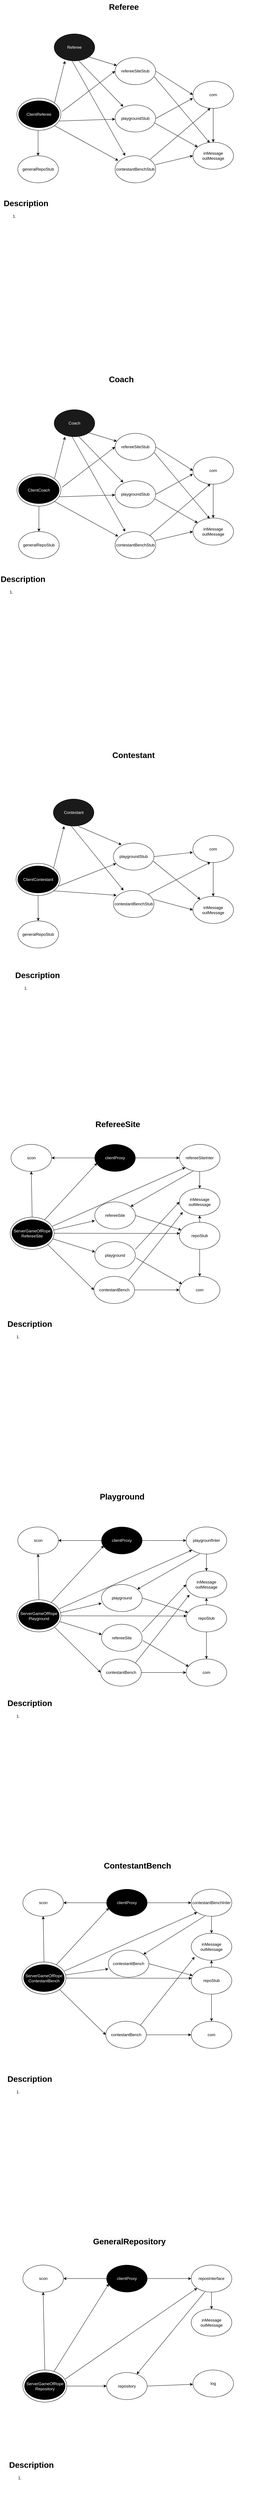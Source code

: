 <mxfile version="24.2.3" type="device">
  <diagram name="Page-1" id="NvhE_Qb75Aoejws6Ce-A">
    <mxGraphModel dx="1335" dy="857" grid="1" gridSize="10" guides="1" tooltips="1" connect="1" arrows="1" fold="1" page="1" pageScale="1" pageWidth="850" pageHeight="1100" math="0" shadow="0">
      <root>
        <mxCell id="0" />
        <mxCell id="1" parent="0" />
        <mxCell id="X3aFYsN9jhFLCXPKWDU9-2" value="" style="ellipse;whiteSpace=wrap;html=1;" vertex="1" parent="1">
          <mxGeometry x="90" y="300" width="130" height="95" as="geometry" />
        </mxCell>
        <mxCell id="X3aFYsN9jhFLCXPKWDU9-1" value="ClientReferee" style="ellipse;whiteSpace=wrap;html=1;strokeColor=default;fillColor=#000000;fontColor=#FFFFFF;" vertex="1" parent="1">
          <mxGeometry x="95" y="307.5" width="120" height="80" as="geometry" />
        </mxCell>
        <mxCell id="X3aFYsN9jhFLCXPKWDU9-4" value="Referee" style="ellipse;whiteSpace=wrap;html=1;fontColor=#FFFFFF;fillColor=#1A1A1A;" vertex="1" parent="1">
          <mxGeometry x="200" y="110" width="120" height="80" as="geometry" />
        </mxCell>
        <mxCell id="X3aFYsN9jhFLCXPKWDU9-5" value="" style="endArrow=classic;html=1;rounded=0;entryX=0.267;entryY=1.002;entryDx=0;entryDy=0;entryPerimeter=0;exitX=1;exitY=0;exitDx=0;exitDy=0;" edge="1" parent="1" source="X3aFYsN9jhFLCXPKWDU9-2" target="X3aFYsN9jhFLCXPKWDU9-4">
          <mxGeometry width="50" height="50" relative="1" as="geometry">
            <mxPoint x="400" y="460" as="sourcePoint" />
            <mxPoint x="450" y="410" as="targetPoint" />
          </mxGeometry>
        </mxCell>
        <mxCell id="X3aFYsN9jhFLCXPKWDU9-6" value="refereeSiteStub" style="ellipse;whiteSpace=wrap;html=1;" vertex="1" parent="1">
          <mxGeometry x="380" y="180" width="120" height="80" as="geometry" />
        </mxCell>
        <mxCell id="X3aFYsN9jhFLCXPKWDU9-7" value="playgroundStub" style="ellipse;whiteSpace=wrap;html=1;" vertex="1" parent="1">
          <mxGeometry x="380" y="320" width="120" height="80" as="geometry" />
        </mxCell>
        <mxCell id="X3aFYsN9jhFLCXPKWDU9-8" value="contestantBenchStub" style="ellipse;whiteSpace=wrap;html=1;" vertex="1" parent="1">
          <mxGeometry x="380" y="470" width="120" height="80" as="geometry" />
        </mxCell>
        <mxCell id="X3aFYsN9jhFLCXPKWDU9-80" style="edgeStyle=orthogonalEdgeStyle;rounded=0;orthogonalLoop=1;jettySize=auto;html=1;exitX=0.5;exitY=1;exitDx=0;exitDy=0;" edge="1" parent="1" source="X3aFYsN9jhFLCXPKWDU9-9" target="X3aFYsN9jhFLCXPKWDU9-10">
          <mxGeometry relative="1" as="geometry" />
        </mxCell>
        <mxCell id="X3aFYsN9jhFLCXPKWDU9-9" value="com" style="ellipse;whiteSpace=wrap;html=1;" vertex="1" parent="1">
          <mxGeometry x="610" y="250" width="120" height="80" as="geometry" />
        </mxCell>
        <mxCell id="X3aFYsN9jhFLCXPKWDU9-10" value="inMessage&lt;div&gt;outMessage&lt;/div&gt;" style="ellipse;whiteSpace=wrap;html=1;" vertex="1" parent="1">
          <mxGeometry x="610" y="430" width="120" height="80" as="geometry" />
        </mxCell>
        <mxCell id="X3aFYsN9jhFLCXPKWDU9-11" value="" style="endArrow=classic;html=1;rounded=0;exitX=1;exitY=1;exitDx=0;exitDy=0;" edge="1" parent="1" source="X3aFYsN9jhFLCXPKWDU9-4" target="X3aFYsN9jhFLCXPKWDU9-6">
          <mxGeometry width="50" height="50" relative="1" as="geometry">
            <mxPoint x="400" y="460" as="sourcePoint" />
            <mxPoint x="450" y="410" as="targetPoint" />
          </mxGeometry>
        </mxCell>
        <mxCell id="X3aFYsN9jhFLCXPKWDU9-12" value="" style="endArrow=classic;html=1;rounded=0;exitX=1.028;exitY=0.414;exitDx=0;exitDy=0;exitPerimeter=0;entryX=0;entryY=0.5;entryDx=0;entryDy=0;" edge="1" parent="1" source="X3aFYsN9jhFLCXPKWDU9-2" target="X3aFYsN9jhFLCXPKWDU9-6">
          <mxGeometry width="50" height="50" relative="1" as="geometry">
            <mxPoint x="400" y="460" as="sourcePoint" />
            <mxPoint x="450" y="410" as="targetPoint" />
          </mxGeometry>
        </mxCell>
        <mxCell id="X3aFYsN9jhFLCXPKWDU9-13" value="" style="endArrow=classic;html=1;rounded=0;exitX=1;exitY=0.75;exitDx=0;exitDy=0;exitPerimeter=0;" edge="1" parent="1" source="X3aFYsN9jhFLCXPKWDU9-1" target="X3aFYsN9jhFLCXPKWDU9-7">
          <mxGeometry width="50" height="50" relative="1" as="geometry">
            <mxPoint x="400" y="460" as="sourcePoint" />
            <mxPoint x="450" y="410" as="targetPoint" />
          </mxGeometry>
        </mxCell>
        <mxCell id="X3aFYsN9jhFLCXPKWDU9-14" value="" style="endArrow=classic;html=1;rounded=0;exitX=1;exitY=1;exitDx=0;exitDy=0;entryX=0.078;entryY=0.179;entryDx=0;entryDy=0;entryPerimeter=0;" edge="1" parent="1" source="X3aFYsN9jhFLCXPKWDU9-2" target="X3aFYsN9jhFLCXPKWDU9-8">
          <mxGeometry width="50" height="50" relative="1" as="geometry">
            <mxPoint x="400" y="460" as="sourcePoint" />
            <mxPoint x="450" y="410" as="targetPoint" />
          </mxGeometry>
        </mxCell>
        <mxCell id="X3aFYsN9jhFLCXPKWDU9-15" value="" style="endArrow=classic;html=1;rounded=0;exitX=0.611;exitY=1.002;exitDx=0;exitDy=0;exitPerimeter=0;entryX=0.202;entryY=0.063;entryDx=0;entryDy=0;entryPerimeter=0;" edge="1" parent="1" source="X3aFYsN9jhFLCXPKWDU9-4" target="X3aFYsN9jhFLCXPKWDU9-7">
          <mxGeometry width="50" height="50" relative="1" as="geometry">
            <mxPoint x="400" y="460" as="sourcePoint" />
            <mxPoint x="450" y="410" as="targetPoint" />
          </mxGeometry>
        </mxCell>
        <mxCell id="X3aFYsN9jhFLCXPKWDU9-16" value="" style="endArrow=classic;html=1;rounded=0;exitX=0.439;exitY=0.993;exitDx=0;exitDy=0;exitPerimeter=0;entryX=0.25;entryY=0;entryDx=0;entryDy=0;entryPerimeter=0;" edge="1" parent="1" source="X3aFYsN9jhFLCXPKWDU9-4" target="X3aFYsN9jhFLCXPKWDU9-8">
          <mxGeometry width="50" height="50" relative="1" as="geometry">
            <mxPoint x="400" y="460" as="sourcePoint" />
            <mxPoint x="450" y="410" as="targetPoint" />
          </mxGeometry>
        </mxCell>
        <mxCell id="X3aFYsN9jhFLCXPKWDU9-17" value="" style="endArrow=classic;html=1;rounded=0;exitX=1;exitY=0.5;exitDx=0;exitDy=0;entryX=0;entryY=0.5;entryDx=0;entryDy=0;" edge="1" parent="1" source="X3aFYsN9jhFLCXPKWDU9-6" target="X3aFYsN9jhFLCXPKWDU9-9">
          <mxGeometry width="50" height="50" relative="1" as="geometry">
            <mxPoint x="400" y="460" as="sourcePoint" />
            <mxPoint x="450" y="410" as="targetPoint" />
          </mxGeometry>
        </mxCell>
        <mxCell id="X3aFYsN9jhFLCXPKWDU9-18" value="" style="endArrow=classic;html=1;rounded=0;exitX=1;exitY=0.5;exitDx=0;exitDy=0;entryX=0;entryY=0.625;entryDx=0;entryDy=0;entryPerimeter=0;" edge="1" parent="1" source="X3aFYsN9jhFLCXPKWDU9-7" target="X3aFYsN9jhFLCXPKWDU9-9">
          <mxGeometry width="50" height="50" relative="1" as="geometry">
            <mxPoint x="400" y="460" as="sourcePoint" />
            <mxPoint x="450" y="410" as="targetPoint" />
          </mxGeometry>
        </mxCell>
        <mxCell id="X3aFYsN9jhFLCXPKWDU9-19" value="" style="endArrow=classic;html=1;rounded=0;exitX=0.967;exitY=0.711;exitDx=0;exitDy=0;exitPerimeter=0;entryX=0.413;entryY=0.021;entryDx=0;entryDy=0;entryPerimeter=0;" edge="1" parent="1" source="X3aFYsN9jhFLCXPKWDU9-6" target="X3aFYsN9jhFLCXPKWDU9-10">
          <mxGeometry width="50" height="50" relative="1" as="geometry">
            <mxPoint x="400" y="460" as="sourcePoint" />
            <mxPoint x="450" y="410" as="targetPoint" />
          </mxGeometry>
        </mxCell>
        <mxCell id="X3aFYsN9jhFLCXPKWDU9-20" value="" style="endArrow=classic;html=1;rounded=0;exitX=0.979;exitY=0.668;exitDx=0;exitDy=0;exitPerimeter=0;" edge="1" parent="1" source="X3aFYsN9jhFLCXPKWDU9-7" target="X3aFYsN9jhFLCXPKWDU9-10">
          <mxGeometry width="50" height="50" relative="1" as="geometry">
            <mxPoint x="400" y="460" as="sourcePoint" />
            <mxPoint x="450" y="410" as="targetPoint" />
          </mxGeometry>
        </mxCell>
        <mxCell id="X3aFYsN9jhFLCXPKWDU9-21" value="" style="endArrow=classic;html=1;rounded=0;exitX=0.991;exitY=0.33;exitDx=0;exitDy=0;exitPerimeter=0;entryX=0;entryY=0.5;entryDx=0;entryDy=0;" edge="1" parent="1" source="X3aFYsN9jhFLCXPKWDU9-8" target="X3aFYsN9jhFLCXPKWDU9-10">
          <mxGeometry width="50" height="50" relative="1" as="geometry">
            <mxPoint x="400" y="460" as="sourcePoint" />
            <mxPoint x="450" y="410" as="targetPoint" />
          </mxGeometry>
        </mxCell>
        <mxCell id="X3aFYsN9jhFLCXPKWDU9-22" value="" style="endArrow=classic;html=1;rounded=0;exitX=1;exitY=0;exitDx=0;exitDy=0;entryX=0.431;entryY=0.991;entryDx=0;entryDy=0;entryPerimeter=0;" edge="1" parent="1" source="X3aFYsN9jhFLCXPKWDU9-8" target="X3aFYsN9jhFLCXPKWDU9-9">
          <mxGeometry width="50" height="50" relative="1" as="geometry">
            <mxPoint x="400" y="460" as="sourcePoint" />
            <mxPoint x="450" y="410" as="targetPoint" />
          </mxGeometry>
        </mxCell>
        <mxCell id="X3aFYsN9jhFLCXPKWDU9-24" value="&lt;h1 style=&quot;margin-top: 0px;&quot;&gt;Referee&lt;/h1&gt;" style="text;html=1;whiteSpace=wrap;overflow=hidden;rounded=0;" vertex="1" parent="1">
          <mxGeometry x="360" y="10" width="95" height="40" as="geometry" />
        </mxCell>
        <mxCell id="X3aFYsN9jhFLCXPKWDU9-25" value="&lt;h1 style=&quot;margin-top: 0px;&quot;&gt;Description&lt;/h1&gt;&lt;div&gt;&lt;ol&gt;&lt;li&gt;&lt;br&gt;&lt;/li&gt;&lt;/ol&gt;&lt;/div&gt;" style="text;html=1;whiteSpace=wrap;overflow=hidden;rounded=0;" vertex="1" parent="1">
          <mxGeometry x="49" y="590" width="710" height="120" as="geometry" />
        </mxCell>
        <mxCell id="X3aFYsN9jhFLCXPKWDU9-26" value="" style="ellipse;whiteSpace=wrap;html=1;" vertex="1" parent="1">
          <mxGeometry x="90" y="1410" width="130" height="95" as="geometry" />
        </mxCell>
        <mxCell id="X3aFYsN9jhFLCXPKWDU9-27" value="ClientCoach" style="ellipse;whiteSpace=wrap;html=1;strokeColor=default;fillColor=#000000;fontColor=#FFFFFF;" vertex="1" parent="1">
          <mxGeometry x="95" y="1417.5" width="120" height="80" as="geometry" />
        </mxCell>
        <mxCell id="X3aFYsN9jhFLCXPKWDU9-28" value="Coach" style="ellipse;whiteSpace=wrap;html=1;fontColor=#FFFFFF;fillColor=#1A1A1A;" vertex="1" parent="1">
          <mxGeometry x="200" y="1220" width="120" height="80" as="geometry" />
        </mxCell>
        <mxCell id="X3aFYsN9jhFLCXPKWDU9-29" value="" style="endArrow=classic;html=1;rounded=0;entryX=0.267;entryY=1.002;entryDx=0;entryDy=0;entryPerimeter=0;exitX=1;exitY=0;exitDx=0;exitDy=0;" edge="1" parent="1" source="X3aFYsN9jhFLCXPKWDU9-26" target="X3aFYsN9jhFLCXPKWDU9-28">
          <mxGeometry width="50" height="50" relative="1" as="geometry">
            <mxPoint x="400" y="1570" as="sourcePoint" />
            <mxPoint x="450" y="1520" as="targetPoint" />
          </mxGeometry>
        </mxCell>
        <mxCell id="X3aFYsN9jhFLCXPKWDU9-30" value="refereeSiteStub" style="ellipse;whiteSpace=wrap;html=1;" vertex="1" parent="1">
          <mxGeometry x="380" y="1290" width="120" height="80" as="geometry" />
        </mxCell>
        <mxCell id="X3aFYsN9jhFLCXPKWDU9-31" value="playgroundStub" style="ellipse;whiteSpace=wrap;html=1;" vertex="1" parent="1">
          <mxGeometry x="380" y="1430" width="120" height="80" as="geometry" />
        </mxCell>
        <mxCell id="X3aFYsN9jhFLCXPKWDU9-32" value="contestantBenchStub" style="ellipse;whiteSpace=wrap;html=1;" vertex="1" parent="1">
          <mxGeometry x="380" y="1580" width="120" height="80" as="geometry" />
        </mxCell>
        <mxCell id="X3aFYsN9jhFLCXPKWDU9-81" style="edgeStyle=orthogonalEdgeStyle;rounded=0;orthogonalLoop=1;jettySize=auto;html=1;entryX=0.5;entryY=0;entryDx=0;entryDy=0;" edge="1" parent="1" source="X3aFYsN9jhFLCXPKWDU9-33" target="X3aFYsN9jhFLCXPKWDU9-34">
          <mxGeometry relative="1" as="geometry" />
        </mxCell>
        <mxCell id="X3aFYsN9jhFLCXPKWDU9-33" value="com" style="ellipse;whiteSpace=wrap;html=1;" vertex="1" parent="1">
          <mxGeometry x="610" y="1360" width="120" height="80" as="geometry" />
        </mxCell>
        <mxCell id="X3aFYsN9jhFLCXPKWDU9-34" value="inMessage&lt;div&gt;outMessage&lt;/div&gt;" style="ellipse;whiteSpace=wrap;html=1;" vertex="1" parent="1">
          <mxGeometry x="610" y="1540" width="120" height="80" as="geometry" />
        </mxCell>
        <mxCell id="X3aFYsN9jhFLCXPKWDU9-35" value="" style="endArrow=classic;html=1;rounded=0;exitX=1;exitY=1;exitDx=0;exitDy=0;" edge="1" parent="1" source="X3aFYsN9jhFLCXPKWDU9-28" target="X3aFYsN9jhFLCXPKWDU9-30">
          <mxGeometry width="50" height="50" relative="1" as="geometry">
            <mxPoint x="400" y="1570" as="sourcePoint" />
            <mxPoint x="450" y="1520" as="targetPoint" />
          </mxGeometry>
        </mxCell>
        <mxCell id="X3aFYsN9jhFLCXPKWDU9-36" value="" style="endArrow=classic;html=1;rounded=0;exitX=1.028;exitY=0.414;exitDx=0;exitDy=0;exitPerimeter=0;entryX=0;entryY=0.5;entryDx=0;entryDy=0;" edge="1" parent="1" source="X3aFYsN9jhFLCXPKWDU9-26" target="X3aFYsN9jhFLCXPKWDU9-30">
          <mxGeometry width="50" height="50" relative="1" as="geometry">
            <mxPoint x="400" y="1570" as="sourcePoint" />
            <mxPoint x="450" y="1520" as="targetPoint" />
          </mxGeometry>
        </mxCell>
        <mxCell id="X3aFYsN9jhFLCXPKWDU9-37" value="" style="endArrow=classic;html=1;rounded=0;exitX=1;exitY=0.75;exitDx=0;exitDy=0;exitPerimeter=0;" edge="1" parent="1" source="X3aFYsN9jhFLCXPKWDU9-27" target="X3aFYsN9jhFLCXPKWDU9-31">
          <mxGeometry width="50" height="50" relative="1" as="geometry">
            <mxPoint x="400" y="1570" as="sourcePoint" />
            <mxPoint x="450" y="1520" as="targetPoint" />
          </mxGeometry>
        </mxCell>
        <mxCell id="X3aFYsN9jhFLCXPKWDU9-38" value="" style="endArrow=classic;html=1;rounded=0;exitX=1;exitY=1;exitDx=0;exitDy=0;entryX=0.078;entryY=0.179;entryDx=0;entryDy=0;entryPerimeter=0;" edge="1" parent="1" source="X3aFYsN9jhFLCXPKWDU9-26" target="X3aFYsN9jhFLCXPKWDU9-32">
          <mxGeometry width="50" height="50" relative="1" as="geometry">
            <mxPoint x="400" y="1570" as="sourcePoint" />
            <mxPoint x="450" y="1520" as="targetPoint" />
          </mxGeometry>
        </mxCell>
        <mxCell id="X3aFYsN9jhFLCXPKWDU9-39" value="" style="endArrow=classic;html=1;rounded=0;exitX=0.611;exitY=1.002;exitDx=0;exitDy=0;exitPerimeter=0;entryX=0.202;entryY=0.063;entryDx=0;entryDy=0;entryPerimeter=0;" edge="1" parent="1" source="X3aFYsN9jhFLCXPKWDU9-28" target="X3aFYsN9jhFLCXPKWDU9-31">
          <mxGeometry width="50" height="50" relative="1" as="geometry">
            <mxPoint x="400" y="1570" as="sourcePoint" />
            <mxPoint x="450" y="1520" as="targetPoint" />
          </mxGeometry>
        </mxCell>
        <mxCell id="X3aFYsN9jhFLCXPKWDU9-40" value="" style="endArrow=classic;html=1;rounded=0;exitX=0.439;exitY=0.993;exitDx=0;exitDy=0;exitPerimeter=0;entryX=0.25;entryY=0;entryDx=0;entryDy=0;entryPerimeter=0;" edge="1" parent="1" source="X3aFYsN9jhFLCXPKWDU9-28" target="X3aFYsN9jhFLCXPKWDU9-32">
          <mxGeometry width="50" height="50" relative="1" as="geometry">
            <mxPoint x="400" y="1570" as="sourcePoint" />
            <mxPoint x="450" y="1520" as="targetPoint" />
          </mxGeometry>
        </mxCell>
        <mxCell id="X3aFYsN9jhFLCXPKWDU9-41" value="" style="endArrow=classic;html=1;rounded=0;exitX=1;exitY=0.5;exitDx=0;exitDy=0;entryX=0;entryY=0.5;entryDx=0;entryDy=0;" edge="1" parent="1" source="X3aFYsN9jhFLCXPKWDU9-30" target="X3aFYsN9jhFLCXPKWDU9-33">
          <mxGeometry width="50" height="50" relative="1" as="geometry">
            <mxPoint x="400" y="1570" as="sourcePoint" />
            <mxPoint x="450" y="1520" as="targetPoint" />
          </mxGeometry>
        </mxCell>
        <mxCell id="X3aFYsN9jhFLCXPKWDU9-42" value="" style="endArrow=classic;html=1;rounded=0;exitX=1;exitY=0.5;exitDx=0;exitDy=0;entryX=0;entryY=0.625;entryDx=0;entryDy=0;entryPerimeter=0;" edge="1" parent="1" source="X3aFYsN9jhFLCXPKWDU9-31" target="X3aFYsN9jhFLCXPKWDU9-33">
          <mxGeometry width="50" height="50" relative="1" as="geometry">
            <mxPoint x="400" y="1570" as="sourcePoint" />
            <mxPoint x="450" y="1520" as="targetPoint" />
          </mxGeometry>
        </mxCell>
        <mxCell id="X3aFYsN9jhFLCXPKWDU9-43" value="" style="endArrow=classic;html=1;rounded=0;exitX=0.967;exitY=0.711;exitDx=0;exitDy=0;exitPerimeter=0;entryX=0.413;entryY=0.021;entryDx=0;entryDy=0;entryPerimeter=0;" edge="1" parent="1" source="X3aFYsN9jhFLCXPKWDU9-30" target="X3aFYsN9jhFLCXPKWDU9-34">
          <mxGeometry width="50" height="50" relative="1" as="geometry">
            <mxPoint x="400" y="1570" as="sourcePoint" />
            <mxPoint x="450" y="1520" as="targetPoint" />
          </mxGeometry>
        </mxCell>
        <mxCell id="X3aFYsN9jhFLCXPKWDU9-44" value="" style="endArrow=classic;html=1;rounded=0;exitX=0.979;exitY=0.668;exitDx=0;exitDy=0;exitPerimeter=0;" edge="1" parent="1" source="X3aFYsN9jhFLCXPKWDU9-31" target="X3aFYsN9jhFLCXPKWDU9-34">
          <mxGeometry width="50" height="50" relative="1" as="geometry">
            <mxPoint x="400" y="1570" as="sourcePoint" />
            <mxPoint x="450" y="1520" as="targetPoint" />
          </mxGeometry>
        </mxCell>
        <mxCell id="X3aFYsN9jhFLCXPKWDU9-45" value="" style="endArrow=classic;html=1;rounded=0;exitX=0.991;exitY=0.33;exitDx=0;exitDy=0;exitPerimeter=0;entryX=0;entryY=0.5;entryDx=0;entryDy=0;" edge="1" parent="1" source="X3aFYsN9jhFLCXPKWDU9-32" target="X3aFYsN9jhFLCXPKWDU9-34">
          <mxGeometry width="50" height="50" relative="1" as="geometry">
            <mxPoint x="400" y="1570" as="sourcePoint" />
            <mxPoint x="450" y="1520" as="targetPoint" />
          </mxGeometry>
        </mxCell>
        <mxCell id="X3aFYsN9jhFLCXPKWDU9-46" value="" style="endArrow=classic;html=1;rounded=0;exitX=1;exitY=0;exitDx=0;exitDy=0;entryX=0.431;entryY=0.991;entryDx=0;entryDy=0;entryPerimeter=0;" edge="1" parent="1" source="X3aFYsN9jhFLCXPKWDU9-32" target="X3aFYsN9jhFLCXPKWDU9-33">
          <mxGeometry width="50" height="50" relative="1" as="geometry">
            <mxPoint x="400" y="1570" as="sourcePoint" />
            <mxPoint x="450" y="1520" as="targetPoint" />
          </mxGeometry>
        </mxCell>
        <mxCell id="X3aFYsN9jhFLCXPKWDU9-47" value="&lt;h1 style=&quot;margin-top: 0px;&quot;&gt;Coach&lt;/h1&gt;" style="text;html=1;whiteSpace=wrap;overflow=hidden;rounded=0;" vertex="1" parent="1">
          <mxGeometry x="360" y="1110" width="95" height="40" as="geometry" />
        </mxCell>
        <mxCell id="X3aFYsN9jhFLCXPKWDU9-49" value="&lt;h1 style=&quot;margin-top: 0px;&quot;&gt;Description&lt;/h1&gt;&lt;div&gt;&lt;ol&gt;&lt;li&gt;&lt;br&gt;&lt;/li&gt;&lt;/ol&gt;&lt;/div&gt;" style="text;html=1;whiteSpace=wrap;overflow=hidden;rounded=0;" vertex="1" parent="1">
          <mxGeometry x="40" y="1700" width="710" height="120" as="geometry" />
        </mxCell>
        <mxCell id="X3aFYsN9jhFLCXPKWDU9-50" value="" style="ellipse;whiteSpace=wrap;html=1;" vertex="1" parent="1">
          <mxGeometry x="87.5" y="2560" width="130" height="95" as="geometry" />
        </mxCell>
        <mxCell id="X3aFYsN9jhFLCXPKWDU9-51" value="ClientContestant" style="ellipse;whiteSpace=wrap;html=1;strokeColor=default;fillColor=#000000;fontColor=#FFFFFF;" vertex="1" parent="1">
          <mxGeometry x="92.5" y="2567.5" width="120" height="80" as="geometry" />
        </mxCell>
        <mxCell id="X3aFYsN9jhFLCXPKWDU9-52" value="Contestant" style="ellipse;whiteSpace=wrap;html=1;fontColor=#FFFFFF;fillColor=#1A1A1A;" vertex="1" parent="1">
          <mxGeometry x="197.5" y="2370" width="120" height="80" as="geometry" />
        </mxCell>
        <mxCell id="X3aFYsN9jhFLCXPKWDU9-53" value="" style="endArrow=classic;html=1;rounded=0;entryX=0.267;entryY=1.002;entryDx=0;entryDy=0;entryPerimeter=0;exitX=1;exitY=0;exitDx=0;exitDy=0;" edge="1" parent="1" source="X3aFYsN9jhFLCXPKWDU9-50" target="X3aFYsN9jhFLCXPKWDU9-52">
          <mxGeometry width="50" height="50" relative="1" as="geometry">
            <mxPoint x="397.5" y="2720" as="sourcePoint" />
            <mxPoint x="447.5" y="2670" as="targetPoint" />
          </mxGeometry>
        </mxCell>
        <mxCell id="X3aFYsN9jhFLCXPKWDU9-55" value="playgroundStub" style="ellipse;whiteSpace=wrap;html=1;" vertex="1" parent="1">
          <mxGeometry x="375" y="2500" width="120" height="80" as="geometry" />
        </mxCell>
        <mxCell id="X3aFYsN9jhFLCXPKWDU9-56" value="contestantBenchStub" style="ellipse;whiteSpace=wrap;html=1;" vertex="1" parent="1">
          <mxGeometry x="375" y="2640" width="120" height="80" as="geometry" />
        </mxCell>
        <mxCell id="X3aFYsN9jhFLCXPKWDU9-82" style="edgeStyle=orthogonalEdgeStyle;rounded=0;orthogonalLoop=1;jettySize=auto;html=1;" edge="1" parent="1" source="X3aFYsN9jhFLCXPKWDU9-57" target="X3aFYsN9jhFLCXPKWDU9-58">
          <mxGeometry relative="1" as="geometry" />
        </mxCell>
        <mxCell id="X3aFYsN9jhFLCXPKWDU9-57" value="com" style="ellipse;whiteSpace=wrap;html=1;" vertex="1" parent="1">
          <mxGeometry x="610" y="2477.5" width="120" height="80" as="geometry" />
        </mxCell>
        <mxCell id="X3aFYsN9jhFLCXPKWDU9-58" value="inMessage&lt;div&gt;outMessage&lt;/div&gt;" style="ellipse;whiteSpace=wrap;html=1;" vertex="1" parent="1">
          <mxGeometry x="610" y="2657.5" width="120" height="80" as="geometry" />
        </mxCell>
        <mxCell id="X3aFYsN9jhFLCXPKWDU9-61" value="" style="endArrow=classic;html=1;rounded=0;exitX=1;exitY=0.75;exitDx=0;exitDy=0;exitPerimeter=0;" edge="1" parent="1" source="X3aFYsN9jhFLCXPKWDU9-51" target="X3aFYsN9jhFLCXPKWDU9-55">
          <mxGeometry width="50" height="50" relative="1" as="geometry">
            <mxPoint x="397.5" y="2720" as="sourcePoint" />
            <mxPoint x="447.5" y="2670" as="targetPoint" />
          </mxGeometry>
        </mxCell>
        <mxCell id="X3aFYsN9jhFLCXPKWDU9-62" value="" style="endArrow=classic;html=1;rounded=0;exitX=1;exitY=1;exitDx=0;exitDy=0;entryX=0.078;entryY=0.179;entryDx=0;entryDy=0;entryPerimeter=0;" edge="1" parent="1" source="X3aFYsN9jhFLCXPKWDU9-50" target="X3aFYsN9jhFLCXPKWDU9-56">
          <mxGeometry width="50" height="50" relative="1" as="geometry">
            <mxPoint x="397.5" y="2720" as="sourcePoint" />
            <mxPoint x="447.5" y="2670" as="targetPoint" />
          </mxGeometry>
        </mxCell>
        <mxCell id="X3aFYsN9jhFLCXPKWDU9-63" value="" style="endArrow=classic;html=1;rounded=0;exitX=0.611;exitY=1.002;exitDx=0;exitDy=0;exitPerimeter=0;entryX=0.202;entryY=0.063;entryDx=0;entryDy=0;entryPerimeter=0;" edge="1" parent="1" source="X3aFYsN9jhFLCXPKWDU9-52" target="X3aFYsN9jhFLCXPKWDU9-55">
          <mxGeometry width="50" height="50" relative="1" as="geometry">
            <mxPoint x="397.5" y="2720" as="sourcePoint" />
            <mxPoint x="447.5" y="2670" as="targetPoint" />
          </mxGeometry>
        </mxCell>
        <mxCell id="X3aFYsN9jhFLCXPKWDU9-64" value="" style="endArrow=classic;html=1;rounded=0;exitX=0.439;exitY=0.993;exitDx=0;exitDy=0;exitPerimeter=0;entryX=0.25;entryY=0;entryDx=0;entryDy=0;entryPerimeter=0;" edge="1" parent="1" source="X3aFYsN9jhFLCXPKWDU9-52" target="X3aFYsN9jhFLCXPKWDU9-56">
          <mxGeometry width="50" height="50" relative="1" as="geometry">
            <mxPoint x="397.5" y="2720" as="sourcePoint" />
            <mxPoint x="447.5" y="2670" as="targetPoint" />
          </mxGeometry>
        </mxCell>
        <mxCell id="X3aFYsN9jhFLCXPKWDU9-66" value="" style="endArrow=classic;html=1;rounded=0;exitX=1;exitY=0.5;exitDx=0;exitDy=0;entryX=0;entryY=0.625;entryDx=0;entryDy=0;entryPerimeter=0;" edge="1" parent="1" source="X3aFYsN9jhFLCXPKWDU9-55" target="X3aFYsN9jhFLCXPKWDU9-57">
          <mxGeometry width="50" height="50" relative="1" as="geometry">
            <mxPoint x="397.5" y="2720" as="sourcePoint" />
            <mxPoint x="447.5" y="2670" as="targetPoint" />
          </mxGeometry>
        </mxCell>
        <mxCell id="X3aFYsN9jhFLCXPKWDU9-68" value="" style="endArrow=classic;html=1;rounded=0;exitX=0.979;exitY=0.668;exitDx=0;exitDy=0;exitPerimeter=0;" edge="1" parent="1" source="X3aFYsN9jhFLCXPKWDU9-55" target="X3aFYsN9jhFLCXPKWDU9-58">
          <mxGeometry width="50" height="50" relative="1" as="geometry">
            <mxPoint x="397.5" y="2720" as="sourcePoint" />
            <mxPoint x="447.5" y="2670" as="targetPoint" />
          </mxGeometry>
        </mxCell>
        <mxCell id="X3aFYsN9jhFLCXPKWDU9-69" value="" style="endArrow=classic;html=1;rounded=0;exitX=0.991;exitY=0.33;exitDx=0;exitDy=0;exitPerimeter=0;entryX=0;entryY=0.5;entryDx=0;entryDy=0;" edge="1" parent="1" source="X3aFYsN9jhFLCXPKWDU9-56" target="X3aFYsN9jhFLCXPKWDU9-58">
          <mxGeometry width="50" height="50" relative="1" as="geometry">
            <mxPoint x="397.5" y="2720" as="sourcePoint" />
            <mxPoint x="447.5" y="2670" as="targetPoint" />
          </mxGeometry>
        </mxCell>
        <mxCell id="X3aFYsN9jhFLCXPKWDU9-70" value="" style="endArrow=classic;html=1;rounded=0;exitX=1;exitY=0;exitDx=0;exitDy=0;entryX=0.431;entryY=0.991;entryDx=0;entryDy=0;entryPerimeter=0;" edge="1" parent="1" source="X3aFYsN9jhFLCXPKWDU9-56" target="X3aFYsN9jhFLCXPKWDU9-57">
          <mxGeometry width="50" height="50" relative="1" as="geometry">
            <mxPoint x="397.5" y="2720" as="sourcePoint" />
            <mxPoint x="447.5" y="2670" as="targetPoint" />
          </mxGeometry>
        </mxCell>
        <mxCell id="X3aFYsN9jhFLCXPKWDU9-71" value="&lt;h1 style=&quot;margin-top: 0px;&quot;&gt;Contestant&lt;/h1&gt;" style="text;html=1;whiteSpace=wrap;overflow=hidden;rounded=0;" vertex="1" parent="1">
          <mxGeometry x="370" y="2220" width="130" height="40" as="geometry" />
        </mxCell>
        <mxCell id="X3aFYsN9jhFLCXPKWDU9-72" value="&lt;h1 style=&quot;margin-top: 0px;&quot;&gt;Description&lt;/h1&gt;&lt;div&gt;&lt;ol&gt;&lt;li&gt;&lt;br&gt;&lt;/li&gt;&lt;/ol&gt;&lt;/div&gt;" style="text;html=1;whiteSpace=wrap;overflow=hidden;rounded=0;" vertex="1" parent="1">
          <mxGeometry x="82.5" y="2870" width="710" height="120" as="geometry" />
        </mxCell>
        <mxCell id="X3aFYsN9jhFLCXPKWDU9-73" value="generalRepoStub" style="ellipse;whiteSpace=wrap;html=1;" vertex="1" parent="1">
          <mxGeometry x="93" y="2730" width="120" height="80" as="geometry" />
        </mxCell>
        <mxCell id="X3aFYsN9jhFLCXPKWDU9-74" value="" style="endArrow=classic;html=1;rounded=0;exitX=0.5;exitY=1;exitDx=0;exitDy=0;entryX=0.5;entryY=0;entryDx=0;entryDy=0;" edge="1" parent="1" source="X3aFYsN9jhFLCXPKWDU9-50" target="X3aFYsN9jhFLCXPKWDU9-73">
          <mxGeometry width="50" height="50" relative="1" as="geometry">
            <mxPoint x="380" y="2800" as="sourcePoint" />
            <mxPoint x="430" y="2750" as="targetPoint" />
          </mxGeometry>
        </mxCell>
        <mxCell id="X3aFYsN9jhFLCXPKWDU9-75" value="generalRepoStub" style="ellipse;whiteSpace=wrap;html=1;" vertex="1" parent="1">
          <mxGeometry x="95" y="1580" width="120" height="80" as="geometry" />
        </mxCell>
        <mxCell id="X3aFYsN9jhFLCXPKWDU9-76" value="" style="endArrow=classic;html=1;rounded=0;exitX=0.5;exitY=1;exitDx=0;exitDy=0;entryX=0.5;entryY=0;entryDx=0;entryDy=0;" edge="1" parent="1" target="X3aFYsN9jhFLCXPKWDU9-75">
          <mxGeometry width="50" height="50" relative="1" as="geometry">
            <mxPoint x="155" y="1505" as="sourcePoint" />
            <mxPoint x="432" y="1600" as="targetPoint" />
          </mxGeometry>
        </mxCell>
        <mxCell id="X3aFYsN9jhFLCXPKWDU9-77" value="generalRepoStub" style="ellipse;whiteSpace=wrap;html=1;" vertex="1" parent="1">
          <mxGeometry x="92.5" y="470" width="120" height="80" as="geometry" />
        </mxCell>
        <mxCell id="X3aFYsN9jhFLCXPKWDU9-78" value="" style="endArrow=classic;html=1;rounded=0;exitX=0.5;exitY=1;exitDx=0;exitDy=0;entryX=0.5;entryY=0;entryDx=0;entryDy=0;" edge="1" parent="1" target="X3aFYsN9jhFLCXPKWDU9-77">
          <mxGeometry width="50" height="50" relative="1" as="geometry">
            <mxPoint x="152.5" y="395" as="sourcePoint" />
            <mxPoint x="429.5" y="490" as="targetPoint" />
          </mxGeometry>
        </mxCell>
        <mxCell id="X3aFYsN9jhFLCXPKWDU9-83" value="" style="ellipse;whiteSpace=wrap;html=1;" vertex="1" parent="1">
          <mxGeometry x="70" y="3605" width="130" height="95" as="geometry" />
        </mxCell>
        <mxCell id="X3aFYsN9jhFLCXPKWDU9-84" value="ServerGameOfRope&lt;div&gt;RefereeSite&lt;/div&gt;" style="ellipse;whiteSpace=wrap;html=1;strokeColor=default;fillColor=#000000;fontColor=#FFFFFF;" vertex="1" parent="1">
          <mxGeometry x="75" y="3612.5" width="120" height="80" as="geometry" />
        </mxCell>
        <mxCell id="X3aFYsN9jhFLCXPKWDU9-85" value="&lt;h1 style=&quot;forced-color-adjust: none; color: rgb(0, 0, 0); font-family: Helvetica; font-style: normal; font-variant-ligatures: normal; font-variant-caps: normal; letter-spacing: normal; orphans: 2; text-align: left; text-indent: 0px; text-transform: none; widows: 2; word-spacing: 0px; -webkit-text-stroke-width: 0px; white-space: normal; background-color: rgb(251, 251, 251); text-decoration-thickness: initial; text-decoration-style: initial; text-decoration-color: initial; margin-top: 0px;&quot;&gt;RefereeSite&lt;/h1&gt;" style="text;whiteSpace=wrap;html=1;" vertex="1" parent="1">
          <mxGeometry x="320" y="3310" width="150" height="70" as="geometry" />
        </mxCell>
        <mxCell id="X3aFYsN9jhFLCXPKWDU9-86" value="scon" style="ellipse;whiteSpace=wrap;html=1;" vertex="1" parent="1">
          <mxGeometry x="72.5" y="3390" width="120" height="80" as="geometry" />
        </mxCell>
        <mxCell id="X3aFYsN9jhFLCXPKWDU9-87" value="&lt;font color=&quot;#ffffff&quot;&gt;clientProxy&lt;/font&gt;" style="ellipse;whiteSpace=wrap;html=1;fillColor=#000000;" vertex="1" parent="1">
          <mxGeometry x="320" y="3390" width="120" height="80" as="geometry" />
        </mxCell>
        <mxCell id="X3aFYsN9jhFLCXPKWDU9-88" value="refereeSiteInter" style="ellipse;whiteSpace=wrap;html=1;" vertex="1" parent="1">
          <mxGeometry x="570" y="3390" width="120" height="80" as="geometry" />
        </mxCell>
        <mxCell id="X3aFYsN9jhFLCXPKWDU9-89" value="inMessage&lt;div&gt;outMessage&lt;/div&gt;" style="ellipse;whiteSpace=wrap;html=1;" vertex="1" parent="1">
          <mxGeometry x="570" y="3520" width="120" height="80" as="geometry" />
        </mxCell>
        <mxCell id="X3aFYsN9jhFLCXPKWDU9-90" value="repoStub" style="ellipse;whiteSpace=wrap;html=1;" vertex="1" parent="1">
          <mxGeometry x="570" y="3620" width="120" height="80" as="geometry" />
        </mxCell>
        <mxCell id="X3aFYsN9jhFLCXPKWDU9-91" value="com" style="ellipse;whiteSpace=wrap;html=1;" vertex="1" parent="1">
          <mxGeometry x="570" y="3780" width="120" height="80" as="geometry" />
        </mxCell>
        <mxCell id="X3aFYsN9jhFLCXPKWDU9-92" value="refereeSite" style="ellipse;whiteSpace=wrap;html=1;" vertex="1" parent="1">
          <mxGeometry x="320" y="3560" width="120" height="80" as="geometry" />
        </mxCell>
        <mxCell id="X3aFYsN9jhFLCXPKWDU9-93" value="playground" style="ellipse;whiteSpace=wrap;html=1;" vertex="1" parent="1">
          <mxGeometry x="320" y="3677.5" width="120" height="80" as="geometry" />
        </mxCell>
        <mxCell id="X3aFYsN9jhFLCXPKWDU9-94" value="contestantBench" style="ellipse;whiteSpace=wrap;html=1;" vertex="1" parent="1">
          <mxGeometry x="317.5" y="3780" width="120" height="80" as="geometry" />
        </mxCell>
        <mxCell id="X3aFYsN9jhFLCXPKWDU9-95" value="" style="endArrow=classic;html=1;rounded=0;exitX=0.5;exitY=0;exitDx=0;exitDy=0;entryX=0.5;entryY=1;entryDx=0;entryDy=0;" edge="1" parent="1" source="X3aFYsN9jhFLCXPKWDU9-83" target="X3aFYsN9jhFLCXPKWDU9-86">
          <mxGeometry width="50" height="50" relative="1" as="geometry">
            <mxPoint x="330" y="3500" as="sourcePoint" />
            <mxPoint x="380" y="3450" as="targetPoint" />
          </mxGeometry>
        </mxCell>
        <mxCell id="X3aFYsN9jhFLCXPKWDU9-96" value="" style="endArrow=classic;html=1;rounded=0;exitX=0;exitY=0.5;exitDx=0;exitDy=0;" edge="1" parent="1" source="X3aFYsN9jhFLCXPKWDU9-87" target="X3aFYsN9jhFLCXPKWDU9-86">
          <mxGeometry width="50" height="50" relative="1" as="geometry">
            <mxPoint x="330" y="3500" as="sourcePoint" />
            <mxPoint x="380" y="3450" as="targetPoint" />
          </mxGeometry>
        </mxCell>
        <mxCell id="X3aFYsN9jhFLCXPKWDU9-97" value="" style="endArrow=classic;html=1;rounded=0;entryX=0.056;entryY=0.692;entryDx=0;entryDy=0;entryPerimeter=0;" edge="1" parent="1" source="X3aFYsN9jhFLCXPKWDU9-83" target="X3aFYsN9jhFLCXPKWDU9-87">
          <mxGeometry width="50" height="50" relative="1" as="geometry">
            <mxPoint x="330" y="3500" as="sourcePoint" />
            <mxPoint x="380" y="3450" as="targetPoint" />
          </mxGeometry>
        </mxCell>
        <mxCell id="X3aFYsN9jhFLCXPKWDU9-98" value="" style="endArrow=classic;html=1;rounded=0;entryX=0;entryY=0.5;entryDx=0;entryDy=0;exitX=1;exitY=0.5;exitDx=0;exitDy=0;" edge="1" parent="1" source="X3aFYsN9jhFLCXPKWDU9-87" target="X3aFYsN9jhFLCXPKWDU9-88">
          <mxGeometry width="50" height="50" relative="1" as="geometry">
            <mxPoint x="330" y="3500" as="sourcePoint" />
            <mxPoint x="380" y="3450" as="targetPoint" />
          </mxGeometry>
        </mxCell>
        <mxCell id="X3aFYsN9jhFLCXPKWDU9-99" value="" style="endArrow=classic;html=1;rounded=0;exitX=0.5;exitY=1;exitDx=0;exitDy=0;" edge="1" parent="1" source="X3aFYsN9jhFLCXPKWDU9-88" target="X3aFYsN9jhFLCXPKWDU9-89">
          <mxGeometry width="50" height="50" relative="1" as="geometry">
            <mxPoint x="330" y="3500" as="sourcePoint" />
            <mxPoint x="380" y="3450" as="targetPoint" />
          </mxGeometry>
        </mxCell>
        <mxCell id="X3aFYsN9jhFLCXPKWDU9-100" value="" style="endArrow=classic;html=1;rounded=0;entryX=0.012;entryY=0.413;entryDx=0;entryDy=0;entryPerimeter=0;exitX=1;exitY=0.5;exitDx=0;exitDy=0;" edge="1" parent="1" source="X3aFYsN9jhFLCXPKWDU9-83" target="X3aFYsN9jhFLCXPKWDU9-90">
          <mxGeometry width="50" height="50" relative="1" as="geometry">
            <mxPoint x="330" y="3500" as="sourcePoint" />
            <mxPoint x="380" y="3450" as="targetPoint" />
          </mxGeometry>
        </mxCell>
        <mxCell id="X3aFYsN9jhFLCXPKWDU9-101" value="" style="endArrow=classic;html=1;rounded=0;entryX=0.5;entryY=1;entryDx=0;entryDy=0;exitX=0.5;exitY=0;exitDx=0;exitDy=0;" edge="1" parent="1" source="X3aFYsN9jhFLCXPKWDU9-90" target="X3aFYsN9jhFLCXPKWDU9-89">
          <mxGeometry width="50" height="50" relative="1" as="geometry">
            <mxPoint x="330" y="3500" as="sourcePoint" />
            <mxPoint x="380" y="3450" as="targetPoint" />
          </mxGeometry>
        </mxCell>
        <mxCell id="X3aFYsN9jhFLCXPKWDU9-102" value="" style="endArrow=classic;html=1;rounded=0;exitX=0.5;exitY=1;exitDx=0;exitDy=0;entryX=0.5;entryY=0;entryDx=0;entryDy=0;" edge="1" parent="1" source="X3aFYsN9jhFLCXPKWDU9-90" target="X3aFYsN9jhFLCXPKWDU9-91">
          <mxGeometry width="50" height="50" relative="1" as="geometry">
            <mxPoint x="330" y="3500" as="sourcePoint" />
            <mxPoint x="380" y="3450" as="targetPoint" />
          </mxGeometry>
        </mxCell>
        <mxCell id="X3aFYsN9jhFLCXPKWDU9-103" value="" style="endArrow=classic;html=1;rounded=0;exitX=1;exitY=0.281;exitDx=0;exitDy=0;exitPerimeter=0;entryX=0;entryY=0.5;entryDx=0;entryDy=0;" edge="1" parent="1" source="X3aFYsN9jhFLCXPKWDU9-93" target="X3aFYsN9jhFLCXPKWDU9-89">
          <mxGeometry width="50" height="50" relative="1" as="geometry">
            <mxPoint x="330" y="3500" as="sourcePoint" />
            <mxPoint x="560" y="3540" as="targetPoint" />
          </mxGeometry>
        </mxCell>
        <mxCell id="X3aFYsN9jhFLCXPKWDU9-104" value="" style="endArrow=classic;html=1;rounded=0;entryX=0.065;entryY=0.28;entryDx=0;entryDy=0;entryPerimeter=0;exitX=1.016;exitY=0.601;exitDx=0;exitDy=0;exitPerimeter=0;" edge="1" parent="1" source="X3aFYsN9jhFLCXPKWDU9-93" target="X3aFYsN9jhFLCXPKWDU9-91">
          <mxGeometry width="50" height="50" relative="1" as="geometry">
            <mxPoint x="330" y="3500" as="sourcePoint" />
            <mxPoint x="380" y="3450" as="targetPoint" />
          </mxGeometry>
        </mxCell>
        <mxCell id="X3aFYsN9jhFLCXPKWDU9-105" value="" style="endArrow=classic;html=1;rounded=0;entryX=0;entryY=1;entryDx=0;entryDy=0;exitX=0.963;exitY=0.281;exitDx=0;exitDy=0;exitPerimeter=0;" edge="1" parent="1" source="X3aFYsN9jhFLCXPKWDU9-83" target="X3aFYsN9jhFLCXPKWDU9-88">
          <mxGeometry width="50" height="50" relative="1" as="geometry">
            <mxPoint x="330" y="3500" as="sourcePoint" />
            <mxPoint x="380" y="3450" as="targetPoint" />
          </mxGeometry>
        </mxCell>
        <mxCell id="X3aFYsN9jhFLCXPKWDU9-106" value="" style="endArrow=classic;html=1;rounded=0;entryX=0.003;entryY=0.692;entryDx=0;entryDy=0;entryPerimeter=0;exitX=0.991;exitY=0.401;exitDx=0;exitDy=0;exitPerimeter=0;" edge="1" parent="1" source="X3aFYsN9jhFLCXPKWDU9-83" target="X3aFYsN9jhFLCXPKWDU9-92">
          <mxGeometry width="50" height="50" relative="1" as="geometry">
            <mxPoint x="330" y="3500" as="sourcePoint" />
            <mxPoint x="380" y="3450" as="targetPoint" />
          </mxGeometry>
        </mxCell>
        <mxCell id="X3aFYsN9jhFLCXPKWDU9-107" value="" style="endArrow=classic;html=1;rounded=0;entryX=0.009;entryY=0.379;entryDx=0;entryDy=0;entryPerimeter=0;exitX=0.974;exitY=0.678;exitDx=0;exitDy=0;exitPerimeter=0;" edge="1" parent="1" source="X3aFYsN9jhFLCXPKWDU9-83" target="X3aFYsN9jhFLCXPKWDU9-93">
          <mxGeometry width="50" height="50" relative="1" as="geometry">
            <mxPoint x="330" y="3500" as="sourcePoint" />
            <mxPoint x="380" y="3450" as="targetPoint" />
          </mxGeometry>
        </mxCell>
        <mxCell id="X3aFYsN9jhFLCXPKWDU9-108" value="" style="endArrow=classic;html=1;rounded=0;entryX=0;entryY=0.5;entryDx=0;entryDy=0;exitX=1;exitY=1;exitDx=0;exitDy=0;" edge="1" parent="1" source="X3aFYsN9jhFLCXPKWDU9-83" target="X3aFYsN9jhFLCXPKWDU9-94">
          <mxGeometry width="50" height="50" relative="1" as="geometry">
            <mxPoint x="330" y="3500" as="sourcePoint" />
            <mxPoint x="380" y="3450" as="targetPoint" />
          </mxGeometry>
        </mxCell>
        <mxCell id="X3aFYsN9jhFLCXPKWDU9-109" value="" style="endArrow=classic;html=1;rounded=0;exitX=1;exitY=0.5;exitDx=0;exitDy=0;" edge="1" parent="1" source="X3aFYsN9jhFLCXPKWDU9-92" target="X3aFYsN9jhFLCXPKWDU9-90">
          <mxGeometry width="50" height="50" relative="1" as="geometry">
            <mxPoint x="330" y="3500" as="sourcePoint" />
            <mxPoint x="380" y="3450" as="targetPoint" />
          </mxGeometry>
        </mxCell>
        <mxCell id="X3aFYsN9jhFLCXPKWDU9-113" value="" style="endArrow=classic;html=1;rounded=0;entryX=0;entryY=0.5;entryDx=0;entryDy=0;exitX=1;exitY=0.5;exitDx=0;exitDy=0;" edge="1" parent="1" source="X3aFYsN9jhFLCXPKWDU9-94" target="X3aFYsN9jhFLCXPKWDU9-91">
          <mxGeometry width="50" height="50" relative="1" as="geometry">
            <mxPoint x="330" y="3910" as="sourcePoint" />
            <mxPoint x="380" y="3860" as="targetPoint" />
          </mxGeometry>
        </mxCell>
        <mxCell id="X3aFYsN9jhFLCXPKWDU9-114" value="" style="endArrow=classic;html=1;rounded=0;entryX=0.083;entryY=0.875;entryDx=0;entryDy=0;exitX=1;exitY=0;exitDx=0;exitDy=0;entryPerimeter=0;" edge="1" parent="1" source="X3aFYsN9jhFLCXPKWDU9-94" target="X3aFYsN9jhFLCXPKWDU9-89">
          <mxGeometry width="50" height="50" relative="1" as="geometry">
            <mxPoint x="330" y="3910" as="sourcePoint" />
            <mxPoint x="380" y="3860" as="targetPoint" />
          </mxGeometry>
        </mxCell>
        <mxCell id="X3aFYsN9jhFLCXPKWDU9-115" value="" style="endArrow=classic;html=1;rounded=0;exitX=0.338;exitY=0.986;exitDx=0;exitDy=0;exitPerimeter=0;" edge="1" parent="1" source="X3aFYsN9jhFLCXPKWDU9-88" target="X3aFYsN9jhFLCXPKWDU9-92">
          <mxGeometry width="50" height="50" relative="1" as="geometry">
            <mxPoint x="330" y="3600" as="sourcePoint" />
            <mxPoint x="380" y="3550" as="targetPoint" />
          </mxGeometry>
        </mxCell>
        <mxCell id="X3aFYsN9jhFLCXPKWDU9-116" value="&lt;h1 style=&quot;margin-top: 0px;&quot;&gt;Description&lt;/h1&gt;&lt;div&gt;&lt;ol&gt;&lt;li&gt;&lt;br&gt;&lt;/li&gt;&lt;/ol&gt;&lt;/div&gt;" style="text;html=1;whiteSpace=wrap;overflow=hidden;rounded=0;" vertex="1" parent="1">
          <mxGeometry x="60" y="3900" width="710" height="120" as="geometry" />
        </mxCell>
        <mxCell id="X3aFYsN9jhFLCXPKWDU9-117" value="" style="ellipse;whiteSpace=wrap;html=1;" vertex="1" parent="1">
          <mxGeometry x="90" y="4735" width="130" height="95" as="geometry" />
        </mxCell>
        <mxCell id="X3aFYsN9jhFLCXPKWDU9-118" value="ServerGameOfRope&lt;div&gt;Playground&lt;/div&gt;" style="ellipse;whiteSpace=wrap;html=1;strokeColor=default;fillColor=#000000;fontColor=#FFFFFF;" vertex="1" parent="1">
          <mxGeometry x="95" y="4742.5" width="120" height="80" as="geometry" />
        </mxCell>
        <mxCell id="X3aFYsN9jhFLCXPKWDU9-119" value="scon" style="ellipse;whiteSpace=wrap;html=1;" vertex="1" parent="1">
          <mxGeometry x="92.5" y="4520" width="120" height="80" as="geometry" />
        </mxCell>
        <mxCell id="X3aFYsN9jhFLCXPKWDU9-120" value="&lt;font color=&quot;#ffffff&quot;&gt;clientProxy&lt;/font&gt;" style="ellipse;whiteSpace=wrap;html=1;fillColor=#000000;" vertex="1" parent="1">
          <mxGeometry x="340" y="4520" width="120" height="80" as="geometry" />
        </mxCell>
        <mxCell id="X3aFYsN9jhFLCXPKWDU9-121" value="playgrounfInter" style="ellipse;whiteSpace=wrap;html=1;" vertex="1" parent="1">
          <mxGeometry x="590" y="4520" width="120" height="80" as="geometry" />
        </mxCell>
        <mxCell id="X3aFYsN9jhFLCXPKWDU9-122" value="inMessage&lt;div&gt;outMessage&lt;/div&gt;" style="ellipse;whiteSpace=wrap;html=1;" vertex="1" parent="1">
          <mxGeometry x="590" y="4650" width="120" height="80" as="geometry" />
        </mxCell>
        <mxCell id="X3aFYsN9jhFLCXPKWDU9-123" value="repoStub" style="ellipse;whiteSpace=wrap;html=1;" vertex="1" parent="1">
          <mxGeometry x="590" y="4750" width="120" height="80" as="geometry" />
        </mxCell>
        <mxCell id="X3aFYsN9jhFLCXPKWDU9-124" value="com" style="ellipse;whiteSpace=wrap;html=1;" vertex="1" parent="1">
          <mxGeometry x="590" y="4910" width="120" height="80" as="geometry" />
        </mxCell>
        <mxCell id="X3aFYsN9jhFLCXPKWDU9-125" value="playground" style="ellipse;whiteSpace=wrap;html=1;" vertex="1" parent="1">
          <mxGeometry x="340" y="4690" width="120" height="80" as="geometry" />
        </mxCell>
        <mxCell id="X3aFYsN9jhFLCXPKWDU9-126" value="refereeSite" style="ellipse;whiteSpace=wrap;html=1;" vertex="1" parent="1">
          <mxGeometry x="340" y="4807.5" width="120" height="80" as="geometry" />
        </mxCell>
        <mxCell id="X3aFYsN9jhFLCXPKWDU9-127" value="contestantBench" style="ellipse;whiteSpace=wrap;html=1;" vertex="1" parent="1">
          <mxGeometry x="337.5" y="4910" width="120" height="80" as="geometry" />
        </mxCell>
        <mxCell id="X3aFYsN9jhFLCXPKWDU9-128" value="" style="endArrow=classic;html=1;rounded=0;exitX=0.5;exitY=0;exitDx=0;exitDy=0;entryX=0.5;entryY=1;entryDx=0;entryDy=0;" edge="1" parent="1" source="X3aFYsN9jhFLCXPKWDU9-117" target="X3aFYsN9jhFLCXPKWDU9-119">
          <mxGeometry width="50" height="50" relative="1" as="geometry">
            <mxPoint x="350" y="4630" as="sourcePoint" />
            <mxPoint x="400" y="4580" as="targetPoint" />
          </mxGeometry>
        </mxCell>
        <mxCell id="X3aFYsN9jhFLCXPKWDU9-129" value="" style="endArrow=classic;html=1;rounded=0;exitX=0;exitY=0.5;exitDx=0;exitDy=0;" edge="1" parent="1" source="X3aFYsN9jhFLCXPKWDU9-120" target="X3aFYsN9jhFLCXPKWDU9-119">
          <mxGeometry width="50" height="50" relative="1" as="geometry">
            <mxPoint x="350" y="4630" as="sourcePoint" />
            <mxPoint x="400" y="4580" as="targetPoint" />
          </mxGeometry>
        </mxCell>
        <mxCell id="X3aFYsN9jhFLCXPKWDU9-130" value="" style="endArrow=classic;html=1;rounded=0;entryX=0.056;entryY=0.692;entryDx=0;entryDy=0;entryPerimeter=0;" edge="1" parent="1" source="X3aFYsN9jhFLCXPKWDU9-117" target="X3aFYsN9jhFLCXPKWDU9-120">
          <mxGeometry width="50" height="50" relative="1" as="geometry">
            <mxPoint x="350" y="4630" as="sourcePoint" />
            <mxPoint x="400" y="4580" as="targetPoint" />
          </mxGeometry>
        </mxCell>
        <mxCell id="X3aFYsN9jhFLCXPKWDU9-131" value="" style="endArrow=classic;html=1;rounded=0;entryX=0;entryY=0.5;entryDx=0;entryDy=0;exitX=1;exitY=0.5;exitDx=0;exitDy=0;" edge="1" parent="1" source="X3aFYsN9jhFLCXPKWDU9-120" target="X3aFYsN9jhFLCXPKWDU9-121">
          <mxGeometry width="50" height="50" relative="1" as="geometry">
            <mxPoint x="350" y="4630" as="sourcePoint" />
            <mxPoint x="400" y="4580" as="targetPoint" />
          </mxGeometry>
        </mxCell>
        <mxCell id="X3aFYsN9jhFLCXPKWDU9-132" value="" style="endArrow=classic;html=1;rounded=0;exitX=0.5;exitY=1;exitDx=0;exitDy=0;" edge="1" parent="1" source="X3aFYsN9jhFLCXPKWDU9-121" target="X3aFYsN9jhFLCXPKWDU9-122">
          <mxGeometry width="50" height="50" relative="1" as="geometry">
            <mxPoint x="350" y="4630" as="sourcePoint" />
            <mxPoint x="400" y="4580" as="targetPoint" />
          </mxGeometry>
        </mxCell>
        <mxCell id="X3aFYsN9jhFLCXPKWDU9-133" value="" style="endArrow=classic;html=1;rounded=0;entryX=0.012;entryY=0.413;entryDx=0;entryDy=0;entryPerimeter=0;exitX=1;exitY=0.5;exitDx=0;exitDy=0;" edge="1" parent="1" source="X3aFYsN9jhFLCXPKWDU9-117" target="X3aFYsN9jhFLCXPKWDU9-123">
          <mxGeometry width="50" height="50" relative="1" as="geometry">
            <mxPoint x="350" y="4630" as="sourcePoint" />
            <mxPoint x="400" y="4580" as="targetPoint" />
          </mxGeometry>
        </mxCell>
        <mxCell id="X3aFYsN9jhFLCXPKWDU9-134" value="" style="endArrow=classic;html=1;rounded=0;entryX=0.5;entryY=1;entryDx=0;entryDy=0;exitX=0.5;exitY=0;exitDx=0;exitDy=0;" edge="1" parent="1" source="X3aFYsN9jhFLCXPKWDU9-123" target="X3aFYsN9jhFLCXPKWDU9-122">
          <mxGeometry width="50" height="50" relative="1" as="geometry">
            <mxPoint x="350" y="4630" as="sourcePoint" />
            <mxPoint x="400" y="4580" as="targetPoint" />
          </mxGeometry>
        </mxCell>
        <mxCell id="X3aFYsN9jhFLCXPKWDU9-135" value="" style="endArrow=classic;html=1;rounded=0;exitX=0.5;exitY=1;exitDx=0;exitDy=0;entryX=0.5;entryY=0;entryDx=0;entryDy=0;" edge="1" parent="1" source="X3aFYsN9jhFLCXPKWDU9-123" target="X3aFYsN9jhFLCXPKWDU9-124">
          <mxGeometry width="50" height="50" relative="1" as="geometry">
            <mxPoint x="350" y="4630" as="sourcePoint" />
            <mxPoint x="400" y="4580" as="targetPoint" />
          </mxGeometry>
        </mxCell>
        <mxCell id="X3aFYsN9jhFLCXPKWDU9-136" value="" style="endArrow=classic;html=1;rounded=0;exitX=1;exitY=0.281;exitDx=0;exitDy=0;exitPerimeter=0;entryX=0;entryY=0.5;entryDx=0;entryDy=0;" edge="1" parent="1" source="X3aFYsN9jhFLCXPKWDU9-126" target="X3aFYsN9jhFLCXPKWDU9-122">
          <mxGeometry width="50" height="50" relative="1" as="geometry">
            <mxPoint x="350" y="4630" as="sourcePoint" />
            <mxPoint x="580" y="4670" as="targetPoint" />
          </mxGeometry>
        </mxCell>
        <mxCell id="X3aFYsN9jhFLCXPKWDU9-137" value="" style="endArrow=classic;html=1;rounded=0;entryX=0.065;entryY=0.28;entryDx=0;entryDy=0;entryPerimeter=0;exitX=1.016;exitY=0.601;exitDx=0;exitDy=0;exitPerimeter=0;" edge="1" parent="1" source="X3aFYsN9jhFLCXPKWDU9-126" target="X3aFYsN9jhFLCXPKWDU9-124">
          <mxGeometry width="50" height="50" relative="1" as="geometry">
            <mxPoint x="350" y="4630" as="sourcePoint" />
            <mxPoint x="400" y="4580" as="targetPoint" />
          </mxGeometry>
        </mxCell>
        <mxCell id="X3aFYsN9jhFLCXPKWDU9-138" value="" style="endArrow=classic;html=1;rounded=0;entryX=0;entryY=1;entryDx=0;entryDy=0;exitX=0.963;exitY=0.281;exitDx=0;exitDy=0;exitPerimeter=0;" edge="1" parent="1" source="X3aFYsN9jhFLCXPKWDU9-117" target="X3aFYsN9jhFLCXPKWDU9-121">
          <mxGeometry width="50" height="50" relative="1" as="geometry">
            <mxPoint x="350" y="4630" as="sourcePoint" />
            <mxPoint x="400" y="4580" as="targetPoint" />
          </mxGeometry>
        </mxCell>
        <mxCell id="X3aFYsN9jhFLCXPKWDU9-139" value="" style="endArrow=classic;html=1;rounded=0;entryX=0.003;entryY=0.692;entryDx=0;entryDy=0;entryPerimeter=0;exitX=0.991;exitY=0.401;exitDx=0;exitDy=0;exitPerimeter=0;" edge="1" parent="1" source="X3aFYsN9jhFLCXPKWDU9-117" target="X3aFYsN9jhFLCXPKWDU9-125">
          <mxGeometry width="50" height="50" relative="1" as="geometry">
            <mxPoint x="350" y="4630" as="sourcePoint" />
            <mxPoint x="400" y="4580" as="targetPoint" />
          </mxGeometry>
        </mxCell>
        <mxCell id="X3aFYsN9jhFLCXPKWDU9-140" value="" style="endArrow=classic;html=1;rounded=0;entryX=0.009;entryY=0.379;entryDx=0;entryDy=0;entryPerimeter=0;exitX=0.974;exitY=0.678;exitDx=0;exitDy=0;exitPerimeter=0;" edge="1" parent="1" source="X3aFYsN9jhFLCXPKWDU9-117" target="X3aFYsN9jhFLCXPKWDU9-126">
          <mxGeometry width="50" height="50" relative="1" as="geometry">
            <mxPoint x="350" y="4630" as="sourcePoint" />
            <mxPoint x="400" y="4580" as="targetPoint" />
          </mxGeometry>
        </mxCell>
        <mxCell id="X3aFYsN9jhFLCXPKWDU9-141" value="" style="endArrow=classic;html=1;rounded=0;entryX=0;entryY=0.5;entryDx=0;entryDy=0;exitX=1;exitY=1;exitDx=0;exitDy=0;" edge="1" parent="1" source="X3aFYsN9jhFLCXPKWDU9-117" target="X3aFYsN9jhFLCXPKWDU9-127">
          <mxGeometry width="50" height="50" relative="1" as="geometry">
            <mxPoint x="350" y="4630" as="sourcePoint" />
            <mxPoint x="400" y="4580" as="targetPoint" />
          </mxGeometry>
        </mxCell>
        <mxCell id="X3aFYsN9jhFLCXPKWDU9-142" value="" style="endArrow=classic;html=1;rounded=0;exitX=1;exitY=0.5;exitDx=0;exitDy=0;" edge="1" parent="1" source="X3aFYsN9jhFLCXPKWDU9-125" target="X3aFYsN9jhFLCXPKWDU9-123">
          <mxGeometry width="50" height="50" relative="1" as="geometry">
            <mxPoint x="350" y="4630" as="sourcePoint" />
            <mxPoint x="400" y="4580" as="targetPoint" />
          </mxGeometry>
        </mxCell>
        <mxCell id="X3aFYsN9jhFLCXPKWDU9-145" value="" style="endArrow=classic;html=1;rounded=0;entryX=0;entryY=0.5;entryDx=0;entryDy=0;exitX=1;exitY=0.5;exitDx=0;exitDy=0;" edge="1" parent="1" source="X3aFYsN9jhFLCXPKWDU9-127" target="X3aFYsN9jhFLCXPKWDU9-124">
          <mxGeometry width="50" height="50" relative="1" as="geometry">
            <mxPoint x="350" y="5040" as="sourcePoint" />
            <mxPoint x="400" y="4990" as="targetPoint" />
          </mxGeometry>
        </mxCell>
        <mxCell id="X3aFYsN9jhFLCXPKWDU9-146" value="" style="endArrow=classic;html=1;rounded=0;entryX=0.083;entryY=0.875;entryDx=0;entryDy=0;exitX=1;exitY=0;exitDx=0;exitDy=0;entryPerimeter=0;" edge="1" parent="1" source="X3aFYsN9jhFLCXPKWDU9-127" target="X3aFYsN9jhFLCXPKWDU9-122">
          <mxGeometry width="50" height="50" relative="1" as="geometry">
            <mxPoint x="350" y="5040" as="sourcePoint" />
            <mxPoint x="400" y="4990" as="targetPoint" />
          </mxGeometry>
        </mxCell>
        <mxCell id="X3aFYsN9jhFLCXPKWDU9-147" value="" style="endArrow=classic;html=1;rounded=0;exitX=0.338;exitY=0.986;exitDx=0;exitDy=0;exitPerimeter=0;" edge="1" parent="1" source="X3aFYsN9jhFLCXPKWDU9-121" target="X3aFYsN9jhFLCXPKWDU9-125">
          <mxGeometry width="50" height="50" relative="1" as="geometry">
            <mxPoint x="350" y="4730" as="sourcePoint" />
            <mxPoint x="400" y="4680" as="targetPoint" />
          </mxGeometry>
        </mxCell>
        <mxCell id="X3aFYsN9jhFLCXPKWDU9-148" value="&lt;h1 style=&quot;forced-color-adjust: none; color: rgb(0, 0, 0); font-family: Helvetica; font-style: normal; font-variant-ligatures: normal; font-variant-caps: normal; letter-spacing: normal; orphans: 2; text-align: left; text-indent: 0px; text-transform: none; widows: 2; word-spacing: 0px; -webkit-text-stroke-width: 0px; white-space: normal; background-color: rgb(251, 251, 251); text-decoration-thickness: initial; text-decoration-style: initial; text-decoration-color: initial; margin-top: 0px;&quot;&gt;Playground&lt;/h1&gt;" style="text;whiteSpace=wrap;html=1;" vertex="1" parent="1">
          <mxGeometry x="332.5" y="4410" width="150" height="70" as="geometry" />
        </mxCell>
        <mxCell id="X3aFYsN9jhFLCXPKWDU9-149" value="&lt;h1 style=&quot;margin-top: 0px;&quot;&gt;Description&lt;/h1&gt;&lt;div&gt;&lt;ol&gt;&lt;li&gt;&lt;br&gt;&lt;/li&gt;&lt;/ol&gt;&lt;/div&gt;" style="text;html=1;whiteSpace=wrap;overflow=hidden;rounded=0;" vertex="1" parent="1">
          <mxGeometry x="60" y="5020" width="710" height="120" as="geometry" />
        </mxCell>
        <mxCell id="X3aFYsN9jhFLCXPKWDU9-150" value="" style="ellipse;whiteSpace=wrap;html=1;" vertex="1" parent="1">
          <mxGeometry x="105" y="5805" width="130" height="95" as="geometry" />
        </mxCell>
        <mxCell id="X3aFYsN9jhFLCXPKWDU9-151" value="ServerGameOfRope&lt;div&gt;ContestantBench&lt;/div&gt;" style="ellipse;whiteSpace=wrap;html=1;strokeColor=default;fillColor=#000000;fontColor=#FFFFFF;" vertex="1" parent="1">
          <mxGeometry x="110" y="5812.5" width="120" height="80" as="geometry" />
        </mxCell>
        <mxCell id="X3aFYsN9jhFLCXPKWDU9-152" value="scon" style="ellipse;whiteSpace=wrap;html=1;" vertex="1" parent="1">
          <mxGeometry x="107.5" y="5590" width="120" height="80" as="geometry" />
        </mxCell>
        <mxCell id="X3aFYsN9jhFLCXPKWDU9-153" value="&lt;font color=&quot;#ffffff&quot;&gt;clientProxy&lt;/font&gt;" style="ellipse;whiteSpace=wrap;html=1;fillColor=#000000;" vertex="1" parent="1">
          <mxGeometry x="355" y="5590" width="120" height="80" as="geometry" />
        </mxCell>
        <mxCell id="X3aFYsN9jhFLCXPKWDU9-154" value="contestantBenchInter" style="ellipse;whiteSpace=wrap;html=1;" vertex="1" parent="1">
          <mxGeometry x="605" y="5590" width="120" height="80" as="geometry" />
        </mxCell>
        <mxCell id="X3aFYsN9jhFLCXPKWDU9-155" value="inMessage&lt;div&gt;outMessage&lt;/div&gt;" style="ellipse;whiteSpace=wrap;html=1;" vertex="1" parent="1">
          <mxGeometry x="605" y="5720" width="120" height="80" as="geometry" />
        </mxCell>
        <mxCell id="X3aFYsN9jhFLCXPKWDU9-156" value="repoStub" style="ellipse;whiteSpace=wrap;html=1;" vertex="1" parent="1">
          <mxGeometry x="605" y="5820" width="120" height="80" as="geometry" />
        </mxCell>
        <mxCell id="X3aFYsN9jhFLCXPKWDU9-157" value="com" style="ellipse;whiteSpace=wrap;html=1;" vertex="1" parent="1">
          <mxGeometry x="605" y="5980" width="120" height="80" as="geometry" />
        </mxCell>
        <mxCell id="X3aFYsN9jhFLCXPKWDU9-158" value="contestanttBench" style="ellipse;whiteSpace=wrap;html=1;" vertex="1" parent="1">
          <mxGeometry x="360" y="5770" width="120" height="80" as="geometry" />
        </mxCell>
        <mxCell id="X3aFYsN9jhFLCXPKWDU9-160" value="contestantBench" style="ellipse;whiteSpace=wrap;html=1;" vertex="1" parent="1">
          <mxGeometry x="352.5" y="5980" width="120" height="80" as="geometry" />
        </mxCell>
        <mxCell id="X3aFYsN9jhFLCXPKWDU9-161" value="" style="endArrow=classic;html=1;rounded=0;exitX=0.5;exitY=0;exitDx=0;exitDy=0;entryX=0.5;entryY=1;entryDx=0;entryDy=0;" edge="1" parent="1" source="X3aFYsN9jhFLCXPKWDU9-150" target="X3aFYsN9jhFLCXPKWDU9-152">
          <mxGeometry width="50" height="50" relative="1" as="geometry">
            <mxPoint x="365" y="5700" as="sourcePoint" />
            <mxPoint x="415" y="5650" as="targetPoint" />
          </mxGeometry>
        </mxCell>
        <mxCell id="X3aFYsN9jhFLCXPKWDU9-162" value="" style="endArrow=classic;html=1;rounded=0;exitX=0;exitY=0.5;exitDx=0;exitDy=0;" edge="1" parent="1" source="X3aFYsN9jhFLCXPKWDU9-153" target="X3aFYsN9jhFLCXPKWDU9-152">
          <mxGeometry width="50" height="50" relative="1" as="geometry">
            <mxPoint x="365" y="5700" as="sourcePoint" />
            <mxPoint x="415" y="5650" as="targetPoint" />
          </mxGeometry>
        </mxCell>
        <mxCell id="X3aFYsN9jhFLCXPKWDU9-163" value="" style="endArrow=classic;html=1;rounded=0;entryX=0.056;entryY=0.692;entryDx=0;entryDy=0;entryPerimeter=0;" edge="1" parent="1" source="X3aFYsN9jhFLCXPKWDU9-150" target="X3aFYsN9jhFLCXPKWDU9-153">
          <mxGeometry width="50" height="50" relative="1" as="geometry">
            <mxPoint x="365" y="5700" as="sourcePoint" />
            <mxPoint x="415" y="5650" as="targetPoint" />
          </mxGeometry>
        </mxCell>
        <mxCell id="X3aFYsN9jhFLCXPKWDU9-164" value="" style="endArrow=classic;html=1;rounded=0;entryX=0;entryY=0.5;entryDx=0;entryDy=0;exitX=1;exitY=0.5;exitDx=0;exitDy=0;" edge="1" parent="1" source="X3aFYsN9jhFLCXPKWDU9-153" target="X3aFYsN9jhFLCXPKWDU9-154">
          <mxGeometry width="50" height="50" relative="1" as="geometry">
            <mxPoint x="365" y="5700" as="sourcePoint" />
            <mxPoint x="415" y="5650" as="targetPoint" />
          </mxGeometry>
        </mxCell>
        <mxCell id="X3aFYsN9jhFLCXPKWDU9-165" value="" style="endArrow=classic;html=1;rounded=0;exitX=0.5;exitY=1;exitDx=0;exitDy=0;" edge="1" parent="1" source="X3aFYsN9jhFLCXPKWDU9-154" target="X3aFYsN9jhFLCXPKWDU9-155">
          <mxGeometry width="50" height="50" relative="1" as="geometry">
            <mxPoint x="365" y="5700" as="sourcePoint" />
            <mxPoint x="415" y="5650" as="targetPoint" />
          </mxGeometry>
        </mxCell>
        <mxCell id="X3aFYsN9jhFLCXPKWDU9-166" value="" style="endArrow=classic;html=1;rounded=0;entryX=0.012;entryY=0.413;entryDx=0;entryDy=0;entryPerimeter=0;exitX=1;exitY=0.5;exitDx=0;exitDy=0;" edge="1" parent="1" source="X3aFYsN9jhFLCXPKWDU9-150" target="X3aFYsN9jhFLCXPKWDU9-156">
          <mxGeometry width="50" height="50" relative="1" as="geometry">
            <mxPoint x="365" y="5700" as="sourcePoint" />
            <mxPoint x="415" y="5650" as="targetPoint" />
          </mxGeometry>
        </mxCell>
        <mxCell id="X3aFYsN9jhFLCXPKWDU9-167" value="" style="endArrow=classic;html=1;rounded=0;entryX=0.5;entryY=1;entryDx=0;entryDy=0;exitX=0.5;exitY=0;exitDx=0;exitDy=0;" edge="1" parent="1" source="X3aFYsN9jhFLCXPKWDU9-156" target="X3aFYsN9jhFLCXPKWDU9-155">
          <mxGeometry width="50" height="50" relative="1" as="geometry">
            <mxPoint x="365" y="5700" as="sourcePoint" />
            <mxPoint x="415" y="5650" as="targetPoint" />
          </mxGeometry>
        </mxCell>
        <mxCell id="X3aFYsN9jhFLCXPKWDU9-168" value="" style="endArrow=classic;html=1;rounded=0;exitX=0.5;exitY=1;exitDx=0;exitDy=0;entryX=0.5;entryY=0;entryDx=0;entryDy=0;" edge="1" parent="1" source="X3aFYsN9jhFLCXPKWDU9-156" target="X3aFYsN9jhFLCXPKWDU9-157">
          <mxGeometry width="50" height="50" relative="1" as="geometry">
            <mxPoint x="365" y="5700" as="sourcePoint" />
            <mxPoint x="415" y="5650" as="targetPoint" />
          </mxGeometry>
        </mxCell>
        <mxCell id="X3aFYsN9jhFLCXPKWDU9-171" value="" style="endArrow=classic;html=1;rounded=0;entryX=0;entryY=1;entryDx=0;entryDy=0;exitX=0.963;exitY=0.281;exitDx=0;exitDy=0;exitPerimeter=0;" edge="1" parent="1" source="X3aFYsN9jhFLCXPKWDU9-150" target="X3aFYsN9jhFLCXPKWDU9-154">
          <mxGeometry width="50" height="50" relative="1" as="geometry">
            <mxPoint x="365" y="5700" as="sourcePoint" />
            <mxPoint x="415" y="5650" as="targetPoint" />
          </mxGeometry>
        </mxCell>
        <mxCell id="X3aFYsN9jhFLCXPKWDU9-172" value="" style="endArrow=classic;html=1;rounded=0;entryX=0.003;entryY=0.692;entryDx=0;entryDy=0;entryPerimeter=0;exitX=0.991;exitY=0.401;exitDx=0;exitDy=0;exitPerimeter=0;" edge="1" parent="1" source="X3aFYsN9jhFLCXPKWDU9-150" target="X3aFYsN9jhFLCXPKWDU9-158">
          <mxGeometry width="50" height="50" relative="1" as="geometry">
            <mxPoint x="365" y="5700" as="sourcePoint" />
            <mxPoint x="415" y="5650" as="targetPoint" />
          </mxGeometry>
        </mxCell>
        <mxCell id="X3aFYsN9jhFLCXPKWDU9-174" value="" style="endArrow=classic;html=1;rounded=0;entryX=0;entryY=0.5;entryDx=0;entryDy=0;exitX=1;exitY=1;exitDx=0;exitDy=0;" edge="1" parent="1" source="X3aFYsN9jhFLCXPKWDU9-150" target="X3aFYsN9jhFLCXPKWDU9-160">
          <mxGeometry width="50" height="50" relative="1" as="geometry">
            <mxPoint x="365" y="5700" as="sourcePoint" />
            <mxPoint x="415" y="5650" as="targetPoint" />
          </mxGeometry>
        </mxCell>
        <mxCell id="X3aFYsN9jhFLCXPKWDU9-175" value="" style="endArrow=classic;html=1;rounded=0;exitX=1;exitY=0.5;exitDx=0;exitDy=0;" edge="1" parent="1" source="X3aFYsN9jhFLCXPKWDU9-158" target="X3aFYsN9jhFLCXPKWDU9-156">
          <mxGeometry width="50" height="50" relative="1" as="geometry">
            <mxPoint x="365" y="5700" as="sourcePoint" />
            <mxPoint x="415" y="5650" as="targetPoint" />
          </mxGeometry>
        </mxCell>
        <mxCell id="X3aFYsN9jhFLCXPKWDU9-178" value="" style="endArrow=classic;html=1;rounded=0;entryX=0;entryY=0.5;entryDx=0;entryDy=0;exitX=1;exitY=0.5;exitDx=0;exitDy=0;" edge="1" parent="1" source="X3aFYsN9jhFLCXPKWDU9-160" target="X3aFYsN9jhFLCXPKWDU9-157">
          <mxGeometry width="50" height="50" relative="1" as="geometry">
            <mxPoint x="365" y="6110" as="sourcePoint" />
            <mxPoint x="415" y="6060" as="targetPoint" />
          </mxGeometry>
        </mxCell>
        <mxCell id="X3aFYsN9jhFLCXPKWDU9-179" value="" style="endArrow=classic;html=1;rounded=0;entryX=0.083;entryY=0.875;entryDx=0;entryDy=0;exitX=1;exitY=0;exitDx=0;exitDy=0;entryPerimeter=0;" edge="1" parent="1" source="X3aFYsN9jhFLCXPKWDU9-160" target="X3aFYsN9jhFLCXPKWDU9-155">
          <mxGeometry width="50" height="50" relative="1" as="geometry">
            <mxPoint x="365" y="6110" as="sourcePoint" />
            <mxPoint x="415" y="6060" as="targetPoint" />
          </mxGeometry>
        </mxCell>
        <mxCell id="X3aFYsN9jhFLCXPKWDU9-180" value="" style="endArrow=classic;html=1;rounded=0;exitX=0.338;exitY=0.986;exitDx=0;exitDy=0;exitPerimeter=0;" edge="1" parent="1" source="X3aFYsN9jhFLCXPKWDU9-154" target="X3aFYsN9jhFLCXPKWDU9-158">
          <mxGeometry width="50" height="50" relative="1" as="geometry">
            <mxPoint x="365" y="5800" as="sourcePoint" />
            <mxPoint x="415" y="5750" as="targetPoint" />
          </mxGeometry>
        </mxCell>
        <mxCell id="X3aFYsN9jhFLCXPKWDU9-181" value="&lt;h1 style=&quot;forced-color-adjust: none; color: rgb(0, 0, 0); font-family: Helvetica; font-style: normal; font-variant-ligatures: normal; font-variant-caps: normal; letter-spacing: normal; orphans: 2; text-align: left; text-indent: 0px; text-transform: none; widows: 2; word-spacing: 0px; -webkit-text-stroke-width: 0px; white-space: normal; background-color: rgb(251, 251, 251); text-decoration-thickness: initial; text-decoration-style: initial; text-decoration-color: initial; margin-top: 0px;&quot;&gt;ContestantBench&lt;/h1&gt;" style="text;whiteSpace=wrap;html=1;" vertex="1" parent="1">
          <mxGeometry x="345" y="5500" width="205" height="70" as="geometry" />
        </mxCell>
        <mxCell id="X3aFYsN9jhFLCXPKWDU9-183" value="&lt;h1 style=&quot;margin-top: 0px;&quot;&gt;Description&lt;/h1&gt;&lt;div&gt;&lt;ol&gt;&lt;li&gt;&lt;br&gt;&lt;/li&gt;&lt;/ol&gt;&lt;/div&gt;" style="text;html=1;whiteSpace=wrap;overflow=hidden;rounded=0;" vertex="1" parent="1">
          <mxGeometry x="60" y="6130" width="710" height="120" as="geometry" />
        </mxCell>
        <mxCell id="X3aFYsN9jhFLCXPKWDU9-184" value="" style="ellipse;whiteSpace=wrap;html=1;" vertex="1" parent="1">
          <mxGeometry x="107.5" y="7010" width="130" height="95" as="geometry" />
        </mxCell>
        <mxCell id="X3aFYsN9jhFLCXPKWDU9-185" value="ServerGameOfRope&lt;div&gt;Repository&lt;/div&gt;" style="ellipse;whiteSpace=wrap;html=1;strokeColor=default;fillColor=#000000;fontColor=#FFFFFF;" vertex="1" parent="1">
          <mxGeometry x="112.5" y="7017.5" width="120" height="80" as="geometry" />
        </mxCell>
        <mxCell id="X3aFYsN9jhFLCXPKWDU9-186" value="scon" style="ellipse;whiteSpace=wrap;html=1;" vertex="1" parent="1">
          <mxGeometry x="107.5" y="6700" width="120" height="80" as="geometry" />
        </mxCell>
        <mxCell id="X3aFYsN9jhFLCXPKWDU9-187" value="&lt;font color=&quot;#ffffff&quot;&gt;clientProxy&lt;/font&gt;" style="ellipse;whiteSpace=wrap;html=1;fillColor=#000000;" vertex="1" parent="1">
          <mxGeometry x="355" y="6700" width="120" height="80" as="geometry" />
        </mxCell>
        <mxCell id="X3aFYsN9jhFLCXPKWDU9-188" value="reposInterface" style="ellipse;whiteSpace=wrap;html=1;" vertex="1" parent="1">
          <mxGeometry x="605" y="6700" width="120" height="80" as="geometry" />
        </mxCell>
        <mxCell id="X3aFYsN9jhFLCXPKWDU9-189" value="inMessage&lt;div&gt;outMessage&lt;/div&gt;" style="ellipse;whiteSpace=wrap;html=1;" vertex="1" parent="1">
          <mxGeometry x="605" y="6830" width="120" height="80" as="geometry" />
        </mxCell>
        <mxCell id="X3aFYsN9jhFLCXPKWDU9-191" value="log" style="ellipse;whiteSpace=wrap;html=1;" vertex="1" parent="1">
          <mxGeometry x="610" y="7010" width="120" height="80" as="geometry" />
        </mxCell>
        <mxCell id="X3aFYsN9jhFLCXPKWDU9-192" value="repository" style="ellipse;whiteSpace=wrap;html=1;" vertex="1" parent="1">
          <mxGeometry x="355" y="7017.5" width="120" height="80" as="geometry" />
        </mxCell>
        <mxCell id="X3aFYsN9jhFLCXPKWDU9-194" value="" style="endArrow=classic;html=1;rounded=0;exitX=0.5;exitY=0;exitDx=0;exitDy=0;entryX=0.5;entryY=1;entryDx=0;entryDy=0;" edge="1" parent="1" source="X3aFYsN9jhFLCXPKWDU9-184" target="X3aFYsN9jhFLCXPKWDU9-186">
          <mxGeometry width="50" height="50" relative="1" as="geometry">
            <mxPoint x="365" y="6810" as="sourcePoint" />
            <mxPoint x="415" y="6760" as="targetPoint" />
          </mxGeometry>
        </mxCell>
        <mxCell id="X3aFYsN9jhFLCXPKWDU9-195" value="" style="endArrow=classic;html=1;rounded=0;exitX=0;exitY=0.5;exitDx=0;exitDy=0;" edge="1" parent="1" source="X3aFYsN9jhFLCXPKWDU9-187" target="X3aFYsN9jhFLCXPKWDU9-186">
          <mxGeometry width="50" height="50" relative="1" as="geometry">
            <mxPoint x="365" y="6810" as="sourcePoint" />
            <mxPoint x="415" y="6760" as="targetPoint" />
          </mxGeometry>
        </mxCell>
        <mxCell id="X3aFYsN9jhFLCXPKWDU9-196" value="" style="endArrow=classic;html=1;rounded=0;entryX=0.056;entryY=0.692;entryDx=0;entryDy=0;entryPerimeter=0;" edge="1" parent="1" source="X3aFYsN9jhFLCXPKWDU9-184" target="X3aFYsN9jhFLCXPKWDU9-187">
          <mxGeometry width="50" height="50" relative="1" as="geometry">
            <mxPoint x="365" y="6810" as="sourcePoint" />
            <mxPoint x="415" y="6760" as="targetPoint" />
          </mxGeometry>
        </mxCell>
        <mxCell id="X3aFYsN9jhFLCXPKWDU9-197" value="" style="endArrow=classic;html=1;rounded=0;entryX=0;entryY=0.5;entryDx=0;entryDy=0;exitX=1;exitY=0.5;exitDx=0;exitDy=0;" edge="1" parent="1" source="X3aFYsN9jhFLCXPKWDU9-187" target="X3aFYsN9jhFLCXPKWDU9-188">
          <mxGeometry width="50" height="50" relative="1" as="geometry">
            <mxPoint x="365" y="6810" as="sourcePoint" />
            <mxPoint x="415" y="6760" as="targetPoint" />
          </mxGeometry>
        </mxCell>
        <mxCell id="X3aFYsN9jhFLCXPKWDU9-198" value="" style="endArrow=classic;html=1;rounded=0;exitX=0.5;exitY=1;exitDx=0;exitDy=0;" edge="1" parent="1" source="X3aFYsN9jhFLCXPKWDU9-188" target="X3aFYsN9jhFLCXPKWDU9-189">
          <mxGeometry width="50" height="50" relative="1" as="geometry">
            <mxPoint x="365" y="6810" as="sourcePoint" />
            <mxPoint x="415" y="6760" as="targetPoint" />
          </mxGeometry>
        </mxCell>
        <mxCell id="X3aFYsN9jhFLCXPKWDU9-202" value="" style="endArrow=classic;html=1;rounded=0;entryX=0;entryY=1;entryDx=0;entryDy=0;exitX=0.963;exitY=0.281;exitDx=0;exitDy=0;exitPerimeter=0;" edge="1" parent="1" source="X3aFYsN9jhFLCXPKWDU9-184" target="X3aFYsN9jhFLCXPKWDU9-188">
          <mxGeometry width="50" height="50" relative="1" as="geometry">
            <mxPoint x="365" y="6810" as="sourcePoint" />
            <mxPoint x="415" y="6760" as="targetPoint" />
          </mxGeometry>
        </mxCell>
        <mxCell id="X3aFYsN9jhFLCXPKWDU9-203" value="" style="endArrow=classic;html=1;rounded=0;entryX=0;entryY=0.5;entryDx=0;entryDy=0;exitX=1;exitY=0.5;exitDx=0;exitDy=0;" edge="1" parent="1" source="X3aFYsN9jhFLCXPKWDU9-184" target="X3aFYsN9jhFLCXPKWDU9-192">
          <mxGeometry width="50" height="50" relative="1" as="geometry">
            <mxPoint x="365" y="6810" as="sourcePoint" />
            <mxPoint x="415" y="6760" as="targetPoint" />
          </mxGeometry>
        </mxCell>
        <mxCell id="X3aFYsN9jhFLCXPKWDU9-205" value="" style="endArrow=classic;html=1;rounded=0;exitX=1;exitY=0.5;exitDx=0;exitDy=0;" edge="1" parent="1" source="X3aFYsN9jhFLCXPKWDU9-192" target="X3aFYsN9jhFLCXPKWDU9-191">
          <mxGeometry width="50" height="50" relative="1" as="geometry">
            <mxPoint x="365" y="6810" as="sourcePoint" />
            <mxPoint x="617.263" y="6994.232" as="targetPoint" />
          </mxGeometry>
        </mxCell>
        <mxCell id="X3aFYsN9jhFLCXPKWDU9-208" value="" style="endArrow=classic;html=1;rounded=0;exitX=0.338;exitY=0.986;exitDx=0;exitDy=0;exitPerimeter=0;" edge="1" parent="1" source="X3aFYsN9jhFLCXPKWDU9-188" target="X3aFYsN9jhFLCXPKWDU9-192">
          <mxGeometry width="50" height="50" relative="1" as="geometry">
            <mxPoint x="365" y="6910" as="sourcePoint" />
            <mxPoint x="415" y="6860" as="targetPoint" />
          </mxGeometry>
        </mxCell>
        <mxCell id="X3aFYsN9jhFLCXPKWDU9-209" value="&lt;h1 style=&quot;forced-color-adjust: none; color: rgb(0, 0, 0); font-family: Helvetica; font-style: normal; font-variant-ligatures: normal; font-variant-caps: normal; letter-spacing: normal; orphans: 2; text-align: left; text-indent: 0px; text-transform: none; widows: 2; word-spacing: 0px; -webkit-text-stroke-width: 0px; white-space: normal; background-color: rgb(251, 251, 251); text-decoration-thickness: initial; text-decoration-style: initial; text-decoration-color: initial; margin-top: 0px;&quot;&gt;GeneralRepository&lt;/h1&gt;" style="text;whiteSpace=wrap;html=1;" vertex="1" parent="1">
          <mxGeometry x="312.5" y="6610" width="205" height="70" as="geometry" />
        </mxCell>
        <mxCell id="X3aFYsN9jhFLCXPKWDU9-210" value="&lt;h1 style=&quot;margin-top: 0px;&quot;&gt;Description&lt;/h1&gt;&lt;div&gt;&lt;ol&gt;&lt;li&gt;&lt;br&gt;&lt;/li&gt;&lt;/ol&gt;&lt;/div&gt;" style="text;html=1;whiteSpace=wrap;overflow=hidden;rounded=0;" vertex="1" parent="1">
          <mxGeometry x="65" y="7270" width="710" height="120" as="geometry" />
        </mxCell>
      </root>
    </mxGraphModel>
  </diagram>
</mxfile>
